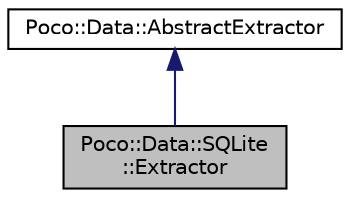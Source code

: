 digraph "Poco::Data::SQLite::Extractor"
{
 // LATEX_PDF_SIZE
  edge [fontname="Helvetica",fontsize="10",labelfontname="Helvetica",labelfontsize="10"];
  node [fontname="Helvetica",fontsize="10",shape=record];
  Node1 [label="Poco::Data::SQLite\l::Extractor",height=0.2,width=0.4,color="black", fillcolor="grey75", style="filled", fontcolor="black",tooltip=" "];
  Node2 -> Node1 [dir="back",color="midnightblue",fontsize="10",style="solid"];
  Node2 [label="Poco::Data::AbstractExtractor",height=0.2,width=0.4,color="black", fillcolor="white", style="filled",URL="$classPoco_1_1Data_1_1AbstractExtractor.html",tooltip=" "];
}
